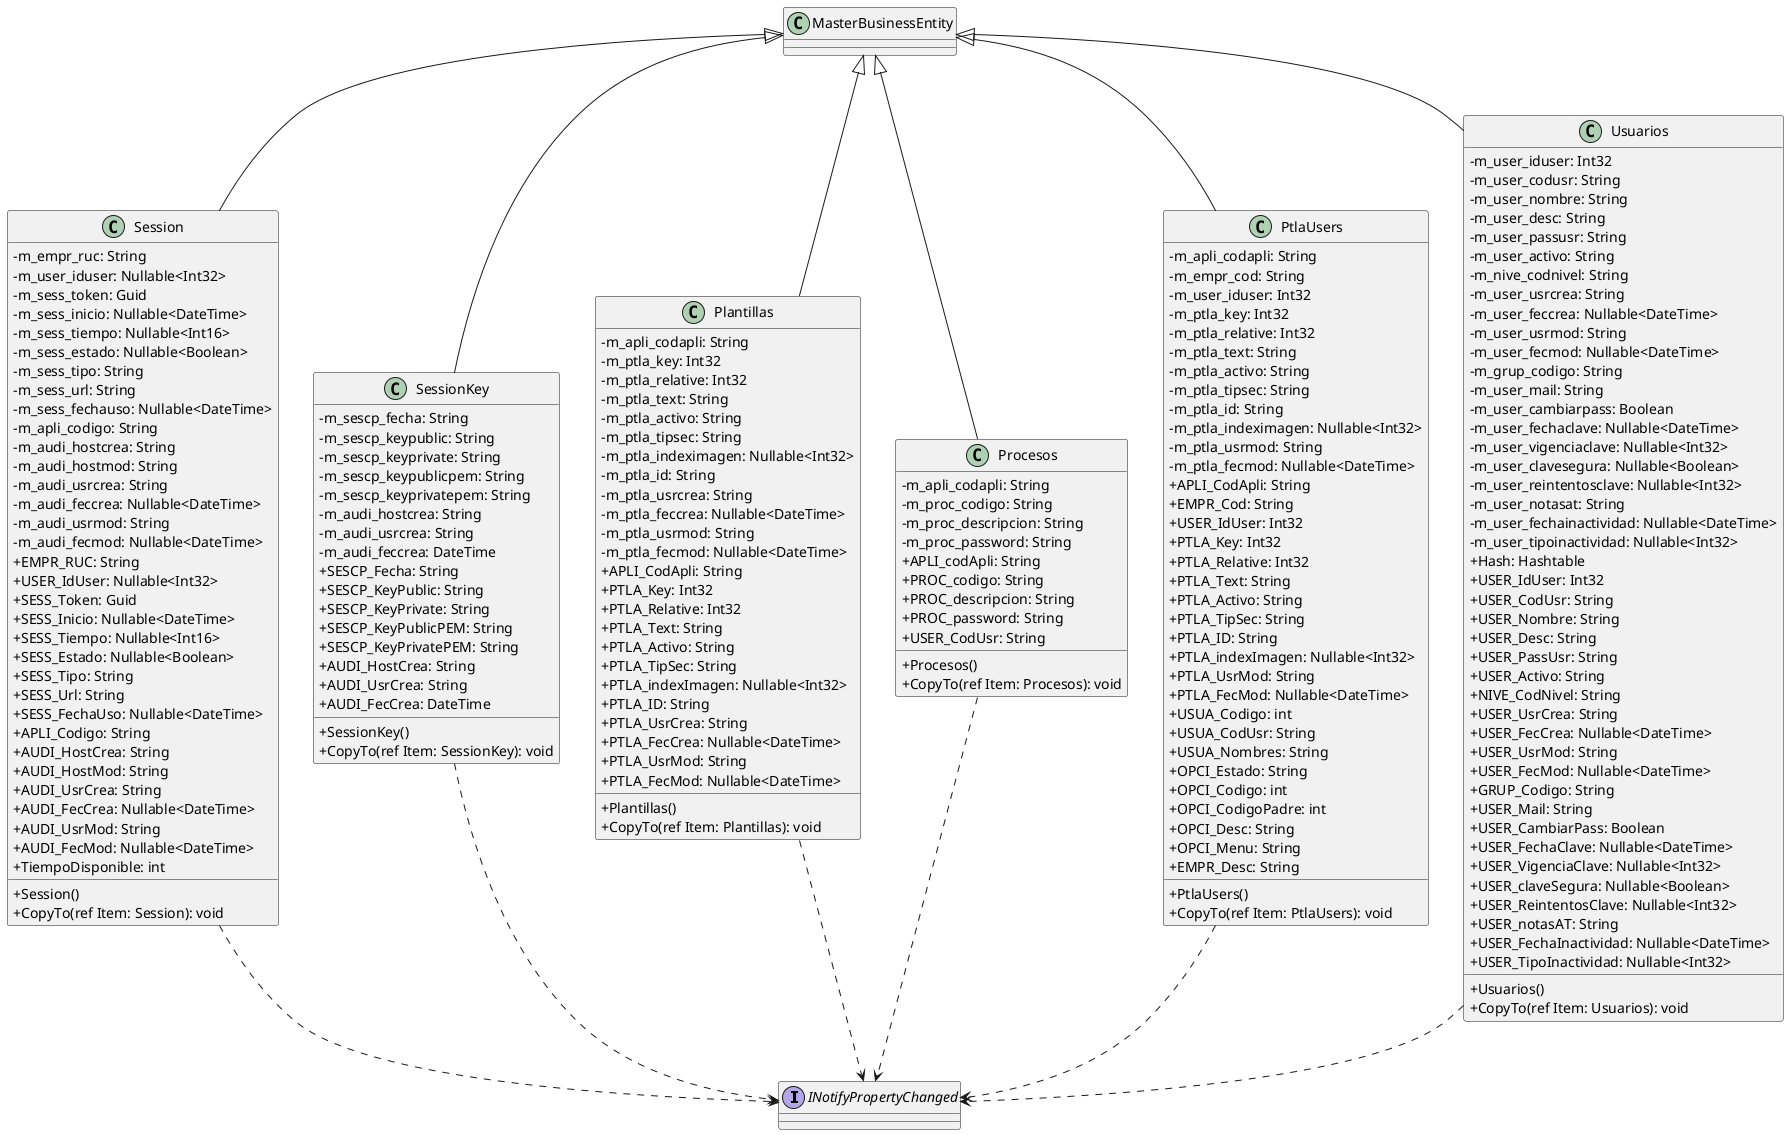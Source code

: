 @startuml Entidades Acceso
skinparam ClassAttributeIconSize 0

interface INotifyPropertyChanged
class MasterBusinessEntity

class Session extends MasterBusinessEntity {
    - m_empr_ruc: String
    - m_user_iduser: Nullable<Int32>
    - m_sess_token: Guid
    - m_sess_inicio: Nullable<DateTime>
    - m_sess_tiempo: Nullable<Int16>
    - m_sess_estado: Nullable<Boolean>
    - m_sess_tipo: String
    - m_sess_url: String
    - m_sess_fechauso: Nullable<DateTime>
    - m_apli_codigo: String
    - m_audi_hostcrea: String
    - m_audi_hostmod: String
    - m_audi_usrcrea: String
    - m_audi_feccrea: Nullable<DateTime>
    - m_audi_usrmod: String
    - m_audi_fecmod: Nullable<DateTime>
    + EMPR_RUC: String
    + USER_IdUser: Nullable<Int32>
    + SESS_Token: Guid
    + SESS_Inicio: Nullable<DateTime>
    + SESS_Tiempo: Nullable<Int16>
    + SESS_Estado: Nullable<Boolean>
    + SESS_Tipo: String
    + SESS_Url: String
    + SESS_FechaUso: Nullable<DateTime>
    + APLI_Codigo: String
    + AUDI_HostCrea: String
    + AUDI_HostMod: String
    + AUDI_UsrCrea: String
    + AUDI_FecCrea: Nullable<DateTime>
    + AUDI_UsrMod: String
    + AUDI_FecMod: Nullable<DateTime>
    + TiempoDisponible: int
    + Session()
    + CopyTo(ref Item: Session): void
}

class SessionKey extends MasterBusinessEntity {
    - m_sescp_fecha: String
    - m_sescp_keypublic: String
    - m_sescp_keyprivate: String
    - m_sescp_keypublicpem: String
    - m_sescp_keyprivatepem: String
    - m_audi_hostcrea: String
    - m_audi_usrcrea: String
    - m_audi_feccrea: DateTime
    + SESCP_Fecha: String
    + SESCP_KeyPublic: String
    + SESCP_KeyPrivate: String
    + SESCP_KeyPublicPEM: String
    + SESCP_KeyPrivatePEM: String
    + AUDI_HostCrea: String
    + AUDI_UsrCrea: String
    + AUDI_FecCrea: DateTime
    + SessionKey()
    + CopyTo(ref Item: SessionKey): void
}

class Plantillas extends MasterBusinessEntity {
    - m_apli_codapli: String
    - m_ptla_key: Int32
    - m_ptla_relative: Int32
    - m_ptla_text: String
    - m_ptla_activo: String
    - m_ptla_tipsec: String
    - m_ptla_indeximagen: Nullable<Int32>
    - m_ptla_id: String
    - m_ptla_usrcrea: String
    - m_ptla_feccrea: Nullable<DateTime>
    - m_ptla_usrmod: String
    - m_ptla_fecmod: Nullable<DateTime>
    + APLI_CodApli: String
    + PTLA_Key: Int32
    + PTLA_Relative: Int32
    + PTLA_Text: String
    + PTLA_Activo: String
    + PTLA_TipSec: String
    + PTLA_indexImagen: Nullable<Int32>
    + PTLA_ID: String
    + PTLA_UsrCrea: String
    + PTLA_FecCrea: Nullable<DateTime>
    + PTLA_UsrMod: String
    + PTLA_FecMod: Nullable<DateTime>
    + Plantillas()
    + CopyTo(ref Item: Plantillas): void
}

class Procesos extends MasterBusinessEntity {
    - m_apli_codapli: String
    - m_proc_codigo: String
    - m_proc_descripcion: String
    - m_proc_password: String
    + APLI_codApli: String
    + PROC_codigo: String
    + PROC_descripcion: String
    + PROC_password: String
    + USER_CodUsr: String
    + Procesos()
    + CopyTo(ref Item: Procesos): void
}

class PtlaUsers extends MasterBusinessEntity {
    - m_apli_codapli: String
    - m_empr_cod: String
    - m_user_iduser: Int32
    - m_ptla_key: Int32
    - m_ptla_relative: Int32
    - m_ptla_text: String
    - m_ptla_activo: String
    - m_ptla_tipsec: String
    - m_ptla_id: String
    - m_ptla_indeximagen: Nullable<Int32>
    - m_ptla_usrmod: String
    - m_ptla_fecmod: Nullable<DateTime>
    + APLI_CodApli: String
    + EMPR_Cod: String
    + USER_IdUser: Int32
    + PTLA_Key: Int32
    + PTLA_Relative: Int32
    + PTLA_Text: String
    + PTLA_Activo: String
    + PTLA_TipSec: String
    + PTLA_ID: String
    + PTLA_indexImagen: Nullable<Int32>
    + PTLA_UsrMod: String
    + PTLA_FecMod: Nullable<DateTime>
    + USUA_Codigo: int
    + USUA_CodUsr: String
    + USUA_Nombres: String
    + OPCI_Estado: String
    + OPCI_Codigo: int
    + OPCI_CodigoPadre: int
    + OPCI_Desc: String
    + OPCI_Menu: String
    + EMPR_Desc: String
    + PtlaUsers()
    + CopyTo(ref Item: PtlaUsers): void
}

class Usuarios extends MasterBusinessEntity {
    - m_user_iduser: Int32
    - m_user_codusr: String
    - m_user_nombre: String
    - m_user_desc: String
    - m_user_passusr: String
    - m_user_activo: String
    - m_nive_codnivel: String
    - m_user_usrcrea: String
    - m_user_feccrea: Nullable<DateTime>
    - m_user_usrmod: String
    - m_user_fecmod: Nullable<DateTime>
    - m_grup_codigo: String
    - m_user_mail: String
    - m_user_cambiarpass: Boolean
    - m_user_fechaclave: Nullable<DateTime>
    - m_user_vigenciaclave: Nullable<Int32>
    - m_user_clavesegura: Nullable<Boolean>
    - m_user_reintentosclave: Nullable<Int32>
    - m_user_notasat: String
    - m_user_fechainactividad: Nullable<DateTime>
    - m_user_tipoinactividad: Nullable<Int32>
    + Hash: Hashtable
    + USER_IdUser: Int32
    + USER_CodUsr: String
    + USER_Nombre: String
    + USER_Desc: String
    + USER_PassUsr: String
    + USER_Activo: String
    + NIVE_CodNivel: String
    + USER_UsrCrea: String
    + USER_FecCrea: Nullable<DateTime>
    + USER_UsrMod: String
    + USER_FecMod: Nullable<DateTime>
    + GRUP_Codigo: String
    + USER_Mail: String
    + USER_CambiarPass: Boolean
    + USER_FechaClave: Nullable<DateTime>
    + USER_VigenciaClave: Nullable<Int32>
    + USER_claveSegura: Nullable<Boolean>
    + USER_ReintentosClave: Nullable<Int32>
    + USER_notasAT: String
    + USER_FechaInactividad: Nullable<DateTime>
    + USER_TipoInactividad: Nullable<Int32>
    + Usuarios()
    + CopyTo(ref Item: Usuarios): void
}


Session ..> INotifyPropertyChanged
SessionKey ..> INotifyPropertyChanged
Plantillas ..> INotifyPropertyChanged
Procesos ..> INotifyPropertyChanged
PtlaUsers ..> INotifyPropertyChanged
Usuarios ..> INotifyPropertyChanged
@enduml